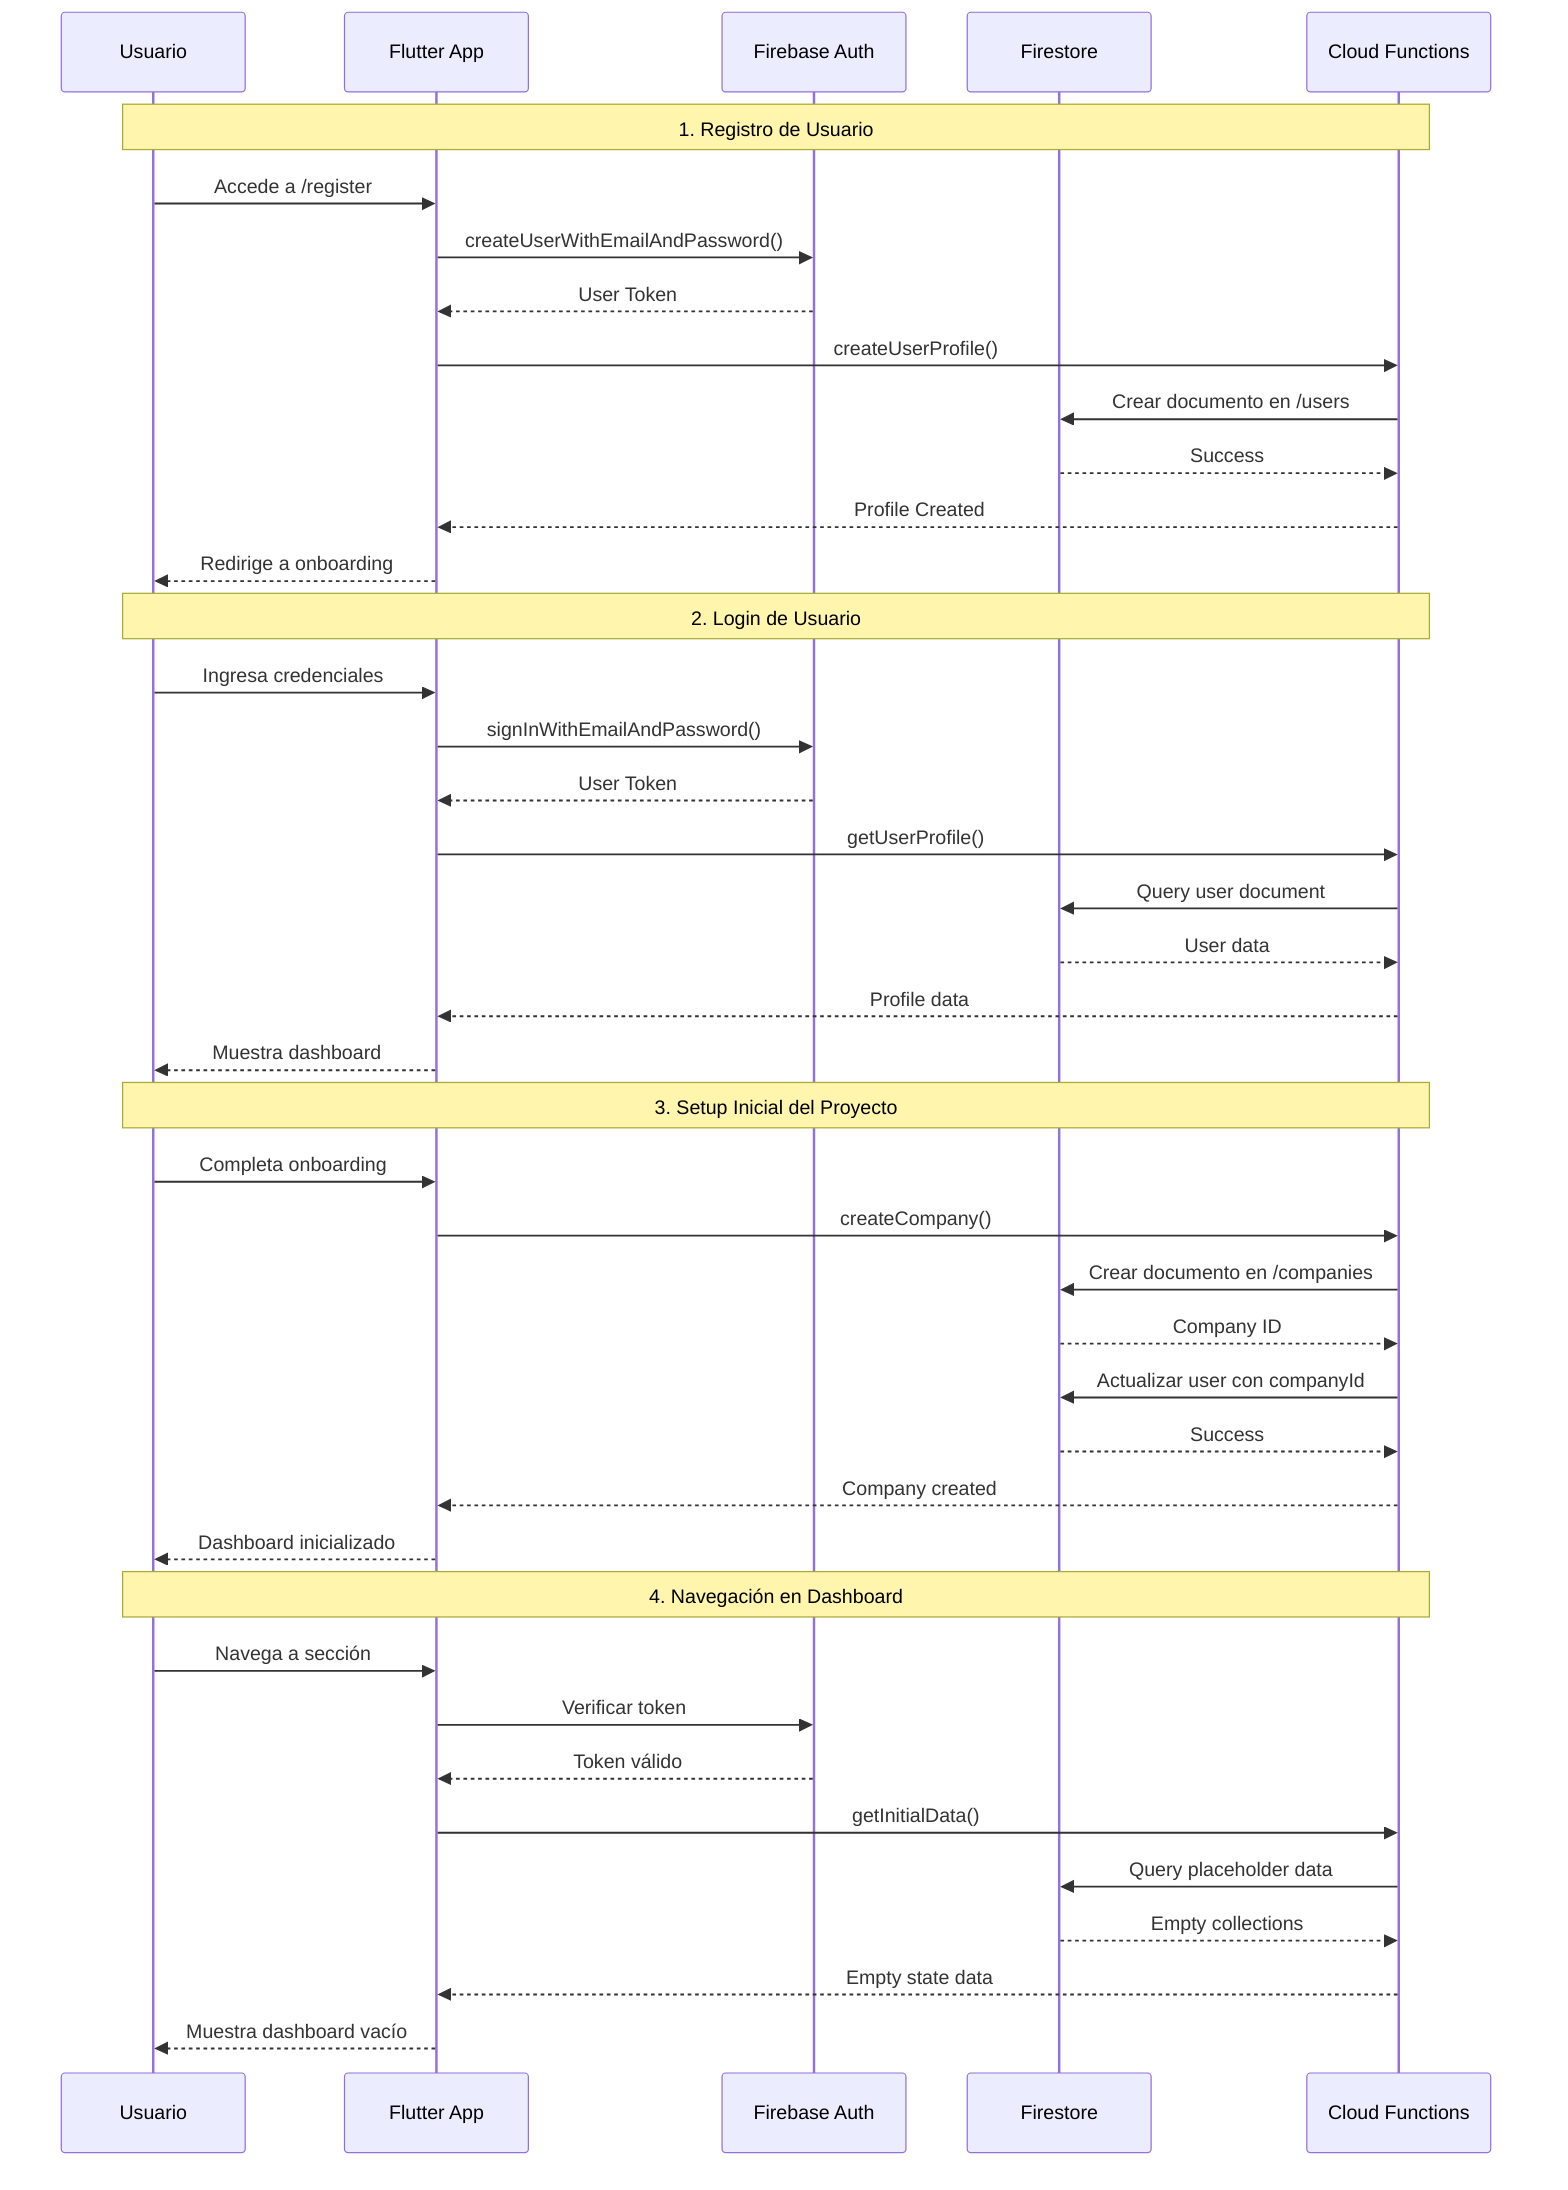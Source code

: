 sequenceDiagram
    participant U as Usuario
    participant FA as Flutter App
    participant Auth as Firebase Auth
    participant FS as Firestore
    participant CF as Cloud Functions

    Note over U,CF: 1. Registro de Usuario
    
    U->>FA: Accede a /register
    FA->>Auth: createUserWithEmailAndPassword()
    Auth-->>FA: User Token
    FA->>CF: createUserProfile()
    CF->>FS: Crear documento en /users
    FS-->>CF: Success
    CF-->>FA: Profile Created
    FA-->>U: Redirige a onboarding

    Note over U,CF: 2. Login de Usuario
    
    U->>FA: Ingresa credenciales
    FA->>Auth: signInWithEmailAndPassword()
    Auth-->>FA: User Token
    FA->>CF: getUserProfile()
    CF->>FS: Query user document
    FS-->>CF: User data
    CF-->>FA: Profile data
    FA-->>U: Muestra dashboard

    Note over U,CF: 3. Setup Inicial del Proyecto
    
    U->>FA: Completa onboarding
    FA->>CF: createCompany()
    CF->>FS: Crear documento en /companies
    FS-->>CF: Company ID
    CF->>FS: Actualizar user con companyId
    FS-->>CF: Success
    CF-->>FA: Company created
    FA-->>U: Dashboard inicializado

    Note over U,CF: 4. Navegación en Dashboard
    
    U->>FA: Navega a sección
    FA->>Auth: Verificar token
    Auth-->>FA: Token válido
    FA->>CF: getInitialData()
    CF->>FS: Query placeholder data
    FS-->>CF: Empty collections
    CF-->>FA: Empty state data
    FA-->>U: Muestra dashboard vacío